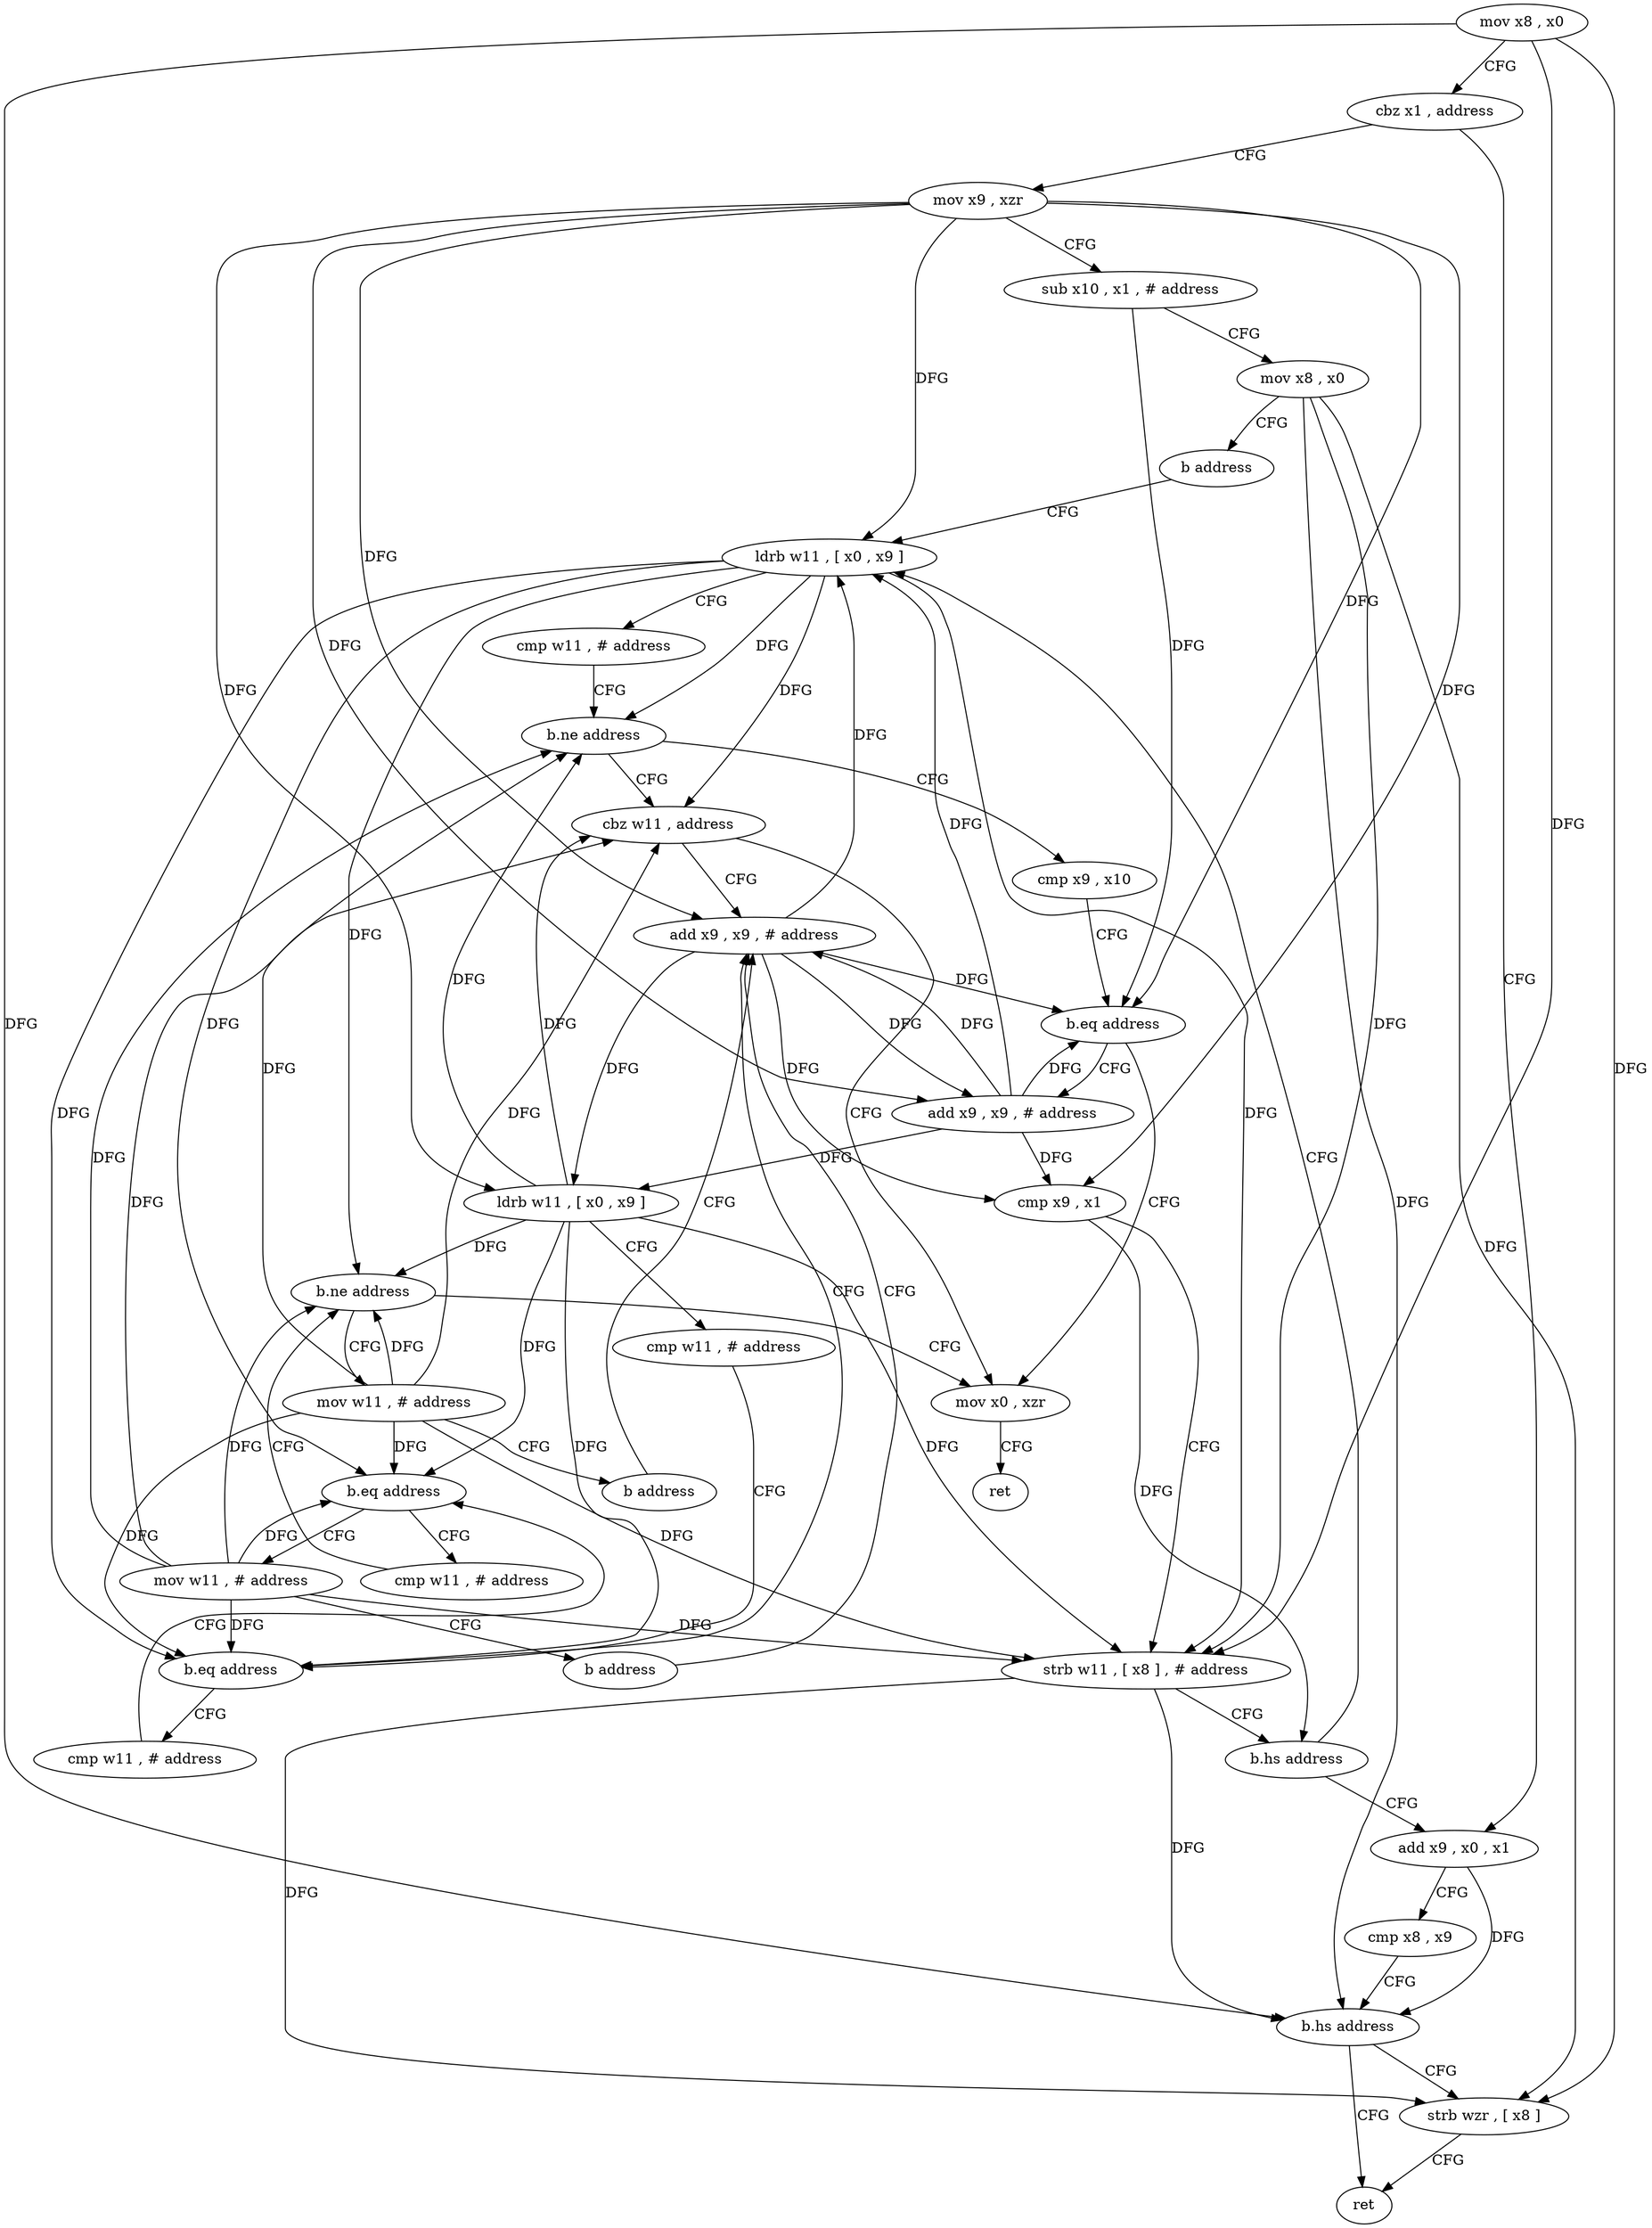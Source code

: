 digraph "func" {
"4207336" [label = "mov x8 , x0" ]
"4207340" [label = "cbz x1 , address" ]
"4207448" [label = "add x9 , x0 , x1" ]
"4207344" [label = "mov x9 , xzr" ]
"4207452" [label = "cmp x8 , x9" ]
"4207456" [label = "b.hs address" ]
"4207464" [label = "ret" ]
"4207460" [label = "strb wzr , [ x8 ]" ]
"4207348" [label = "sub x10 , x1 , # address" ]
"4207352" [label = "mov x8 , x0" ]
"4207356" [label = "b address" ]
"4207380" [label = "ldrb w11 , [ x0 , x9 ]" ]
"4207384" [label = "cmp w11 , # address" ]
"4207388" [label = "b.ne address" ]
"4207360" [label = "cbz w11 , address" ]
"4207392" [label = "cmp x9 , x10" ]
"4207468" [label = "mov x0 , xzr" ]
"4207364" [label = "add x9 , x9 , # address" ]
"4207396" [label = "b.eq address" ]
"4207400" [label = "add x9 , x9 , # address" ]
"4207472" [label = "ret" ]
"4207368" [label = "cmp x9 , x1" ]
"4207372" [label = "strb w11 , [ x8 ] , # address" ]
"4207376" [label = "b.hs address" ]
"4207404" [label = "ldrb w11 , [ x0 , x9 ]" ]
"4207408" [label = "cmp w11 , # address" ]
"4207412" [label = "b.eq address" ]
"4207416" [label = "cmp w11 , # address" ]
"4207420" [label = "b.eq address" ]
"4207440" [label = "mov w11 , # address" ]
"4207424" [label = "cmp w11 , # address" ]
"4207444" [label = "b address" ]
"4207428" [label = "b.ne address" ]
"4207432" [label = "mov w11 , # address" ]
"4207436" [label = "b address" ]
"4207336" -> "4207340" [ label = "CFG" ]
"4207336" -> "4207456" [ label = "DFG" ]
"4207336" -> "4207460" [ label = "DFG" ]
"4207336" -> "4207372" [ label = "DFG" ]
"4207340" -> "4207448" [ label = "CFG" ]
"4207340" -> "4207344" [ label = "CFG" ]
"4207448" -> "4207452" [ label = "CFG" ]
"4207448" -> "4207456" [ label = "DFG" ]
"4207344" -> "4207348" [ label = "CFG" ]
"4207344" -> "4207380" [ label = "DFG" ]
"4207344" -> "4207396" [ label = "DFG" ]
"4207344" -> "4207364" [ label = "DFG" ]
"4207344" -> "4207368" [ label = "DFG" ]
"4207344" -> "4207400" [ label = "DFG" ]
"4207344" -> "4207404" [ label = "DFG" ]
"4207452" -> "4207456" [ label = "CFG" ]
"4207456" -> "4207464" [ label = "CFG" ]
"4207456" -> "4207460" [ label = "CFG" ]
"4207460" -> "4207464" [ label = "CFG" ]
"4207348" -> "4207352" [ label = "CFG" ]
"4207348" -> "4207396" [ label = "DFG" ]
"4207352" -> "4207356" [ label = "CFG" ]
"4207352" -> "4207456" [ label = "DFG" ]
"4207352" -> "4207460" [ label = "DFG" ]
"4207352" -> "4207372" [ label = "DFG" ]
"4207356" -> "4207380" [ label = "CFG" ]
"4207380" -> "4207384" [ label = "CFG" ]
"4207380" -> "4207388" [ label = "DFG" ]
"4207380" -> "4207360" [ label = "DFG" ]
"4207380" -> "4207372" [ label = "DFG" ]
"4207380" -> "4207412" [ label = "DFG" ]
"4207380" -> "4207420" [ label = "DFG" ]
"4207380" -> "4207428" [ label = "DFG" ]
"4207384" -> "4207388" [ label = "CFG" ]
"4207388" -> "4207360" [ label = "CFG" ]
"4207388" -> "4207392" [ label = "CFG" ]
"4207360" -> "4207468" [ label = "CFG" ]
"4207360" -> "4207364" [ label = "CFG" ]
"4207392" -> "4207396" [ label = "CFG" ]
"4207468" -> "4207472" [ label = "CFG" ]
"4207364" -> "4207368" [ label = "DFG" ]
"4207364" -> "4207380" [ label = "DFG" ]
"4207364" -> "4207396" [ label = "DFG" ]
"4207364" -> "4207400" [ label = "DFG" ]
"4207364" -> "4207404" [ label = "DFG" ]
"4207396" -> "4207468" [ label = "CFG" ]
"4207396" -> "4207400" [ label = "CFG" ]
"4207400" -> "4207404" [ label = "DFG" ]
"4207400" -> "4207380" [ label = "DFG" ]
"4207400" -> "4207364" [ label = "DFG" ]
"4207400" -> "4207396" [ label = "DFG" ]
"4207400" -> "4207368" [ label = "DFG" ]
"4207368" -> "4207372" [ label = "CFG" ]
"4207368" -> "4207376" [ label = "DFG" ]
"4207372" -> "4207376" [ label = "CFG" ]
"4207372" -> "4207460" [ label = "DFG" ]
"4207372" -> "4207456" [ label = "DFG" ]
"4207376" -> "4207448" [ label = "CFG" ]
"4207376" -> "4207380" [ label = "CFG" ]
"4207404" -> "4207408" [ label = "CFG" ]
"4207404" -> "4207388" [ label = "DFG" ]
"4207404" -> "4207360" [ label = "DFG" ]
"4207404" -> "4207372" [ label = "DFG" ]
"4207404" -> "4207412" [ label = "DFG" ]
"4207404" -> "4207420" [ label = "DFG" ]
"4207404" -> "4207428" [ label = "DFG" ]
"4207408" -> "4207412" [ label = "CFG" ]
"4207412" -> "4207364" [ label = "CFG" ]
"4207412" -> "4207416" [ label = "CFG" ]
"4207416" -> "4207420" [ label = "CFG" ]
"4207420" -> "4207440" [ label = "CFG" ]
"4207420" -> "4207424" [ label = "CFG" ]
"4207440" -> "4207444" [ label = "CFG" ]
"4207440" -> "4207388" [ label = "DFG" ]
"4207440" -> "4207360" [ label = "DFG" ]
"4207440" -> "4207372" [ label = "DFG" ]
"4207440" -> "4207412" [ label = "DFG" ]
"4207440" -> "4207420" [ label = "DFG" ]
"4207440" -> "4207428" [ label = "DFG" ]
"4207424" -> "4207428" [ label = "CFG" ]
"4207444" -> "4207364" [ label = "CFG" ]
"4207428" -> "4207468" [ label = "CFG" ]
"4207428" -> "4207432" [ label = "CFG" ]
"4207432" -> "4207436" [ label = "CFG" ]
"4207432" -> "4207388" [ label = "DFG" ]
"4207432" -> "4207360" [ label = "DFG" ]
"4207432" -> "4207372" [ label = "DFG" ]
"4207432" -> "4207412" [ label = "DFG" ]
"4207432" -> "4207420" [ label = "DFG" ]
"4207432" -> "4207428" [ label = "DFG" ]
"4207436" -> "4207364" [ label = "CFG" ]
}
